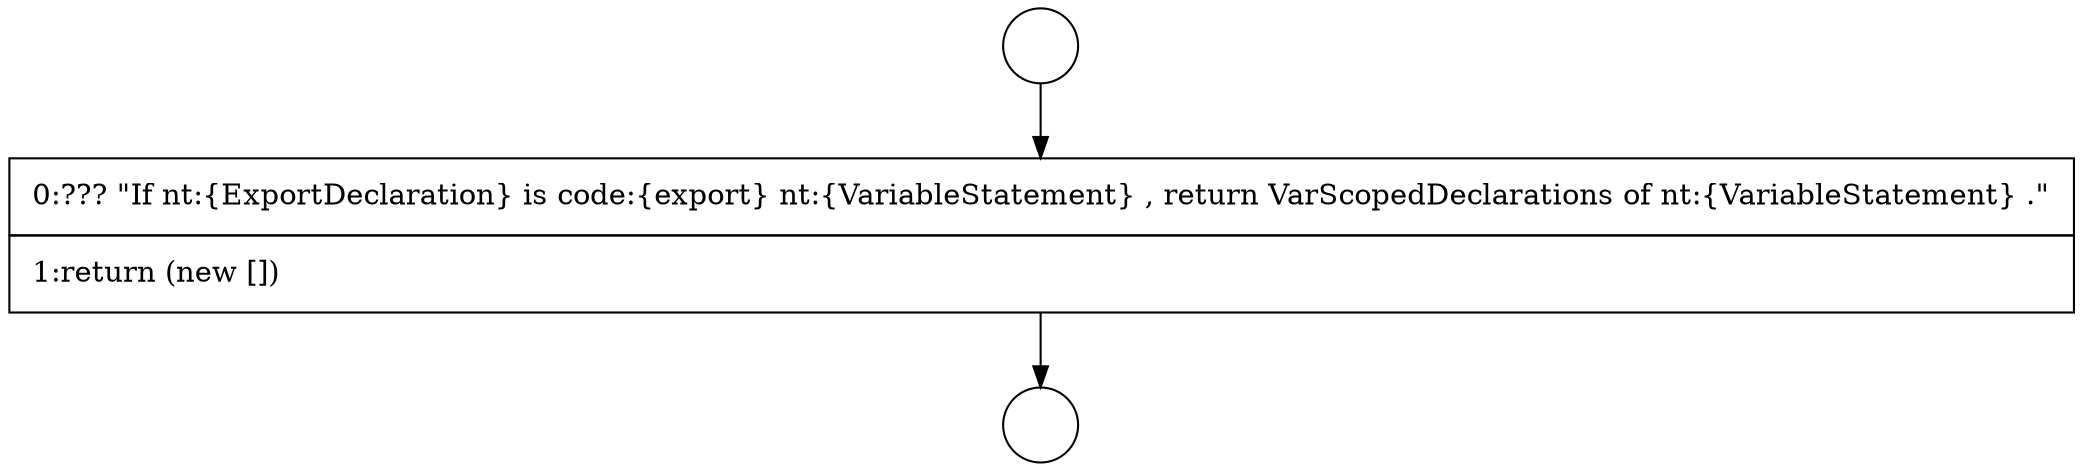 digraph {
  node9320 [shape=circle label=" " color="black" fillcolor="white" style=filled]
  node9322 [shape=none, margin=0, label=<<font color="black">
    <table border="0" cellborder="1" cellspacing="0" cellpadding="10">
      <tr><td align="left">0:??? &quot;If nt:{ExportDeclaration} is code:{export} nt:{VariableStatement} , return VarScopedDeclarations of nt:{VariableStatement} .&quot;</td></tr>
      <tr><td align="left">1:return (new [])</td></tr>
    </table>
  </font>> color="black" fillcolor="white" style=filled]
  node9321 [shape=circle label=" " color="black" fillcolor="white" style=filled]
  node9320 -> node9322 [ color="black"]
  node9322 -> node9321 [ color="black"]
}
